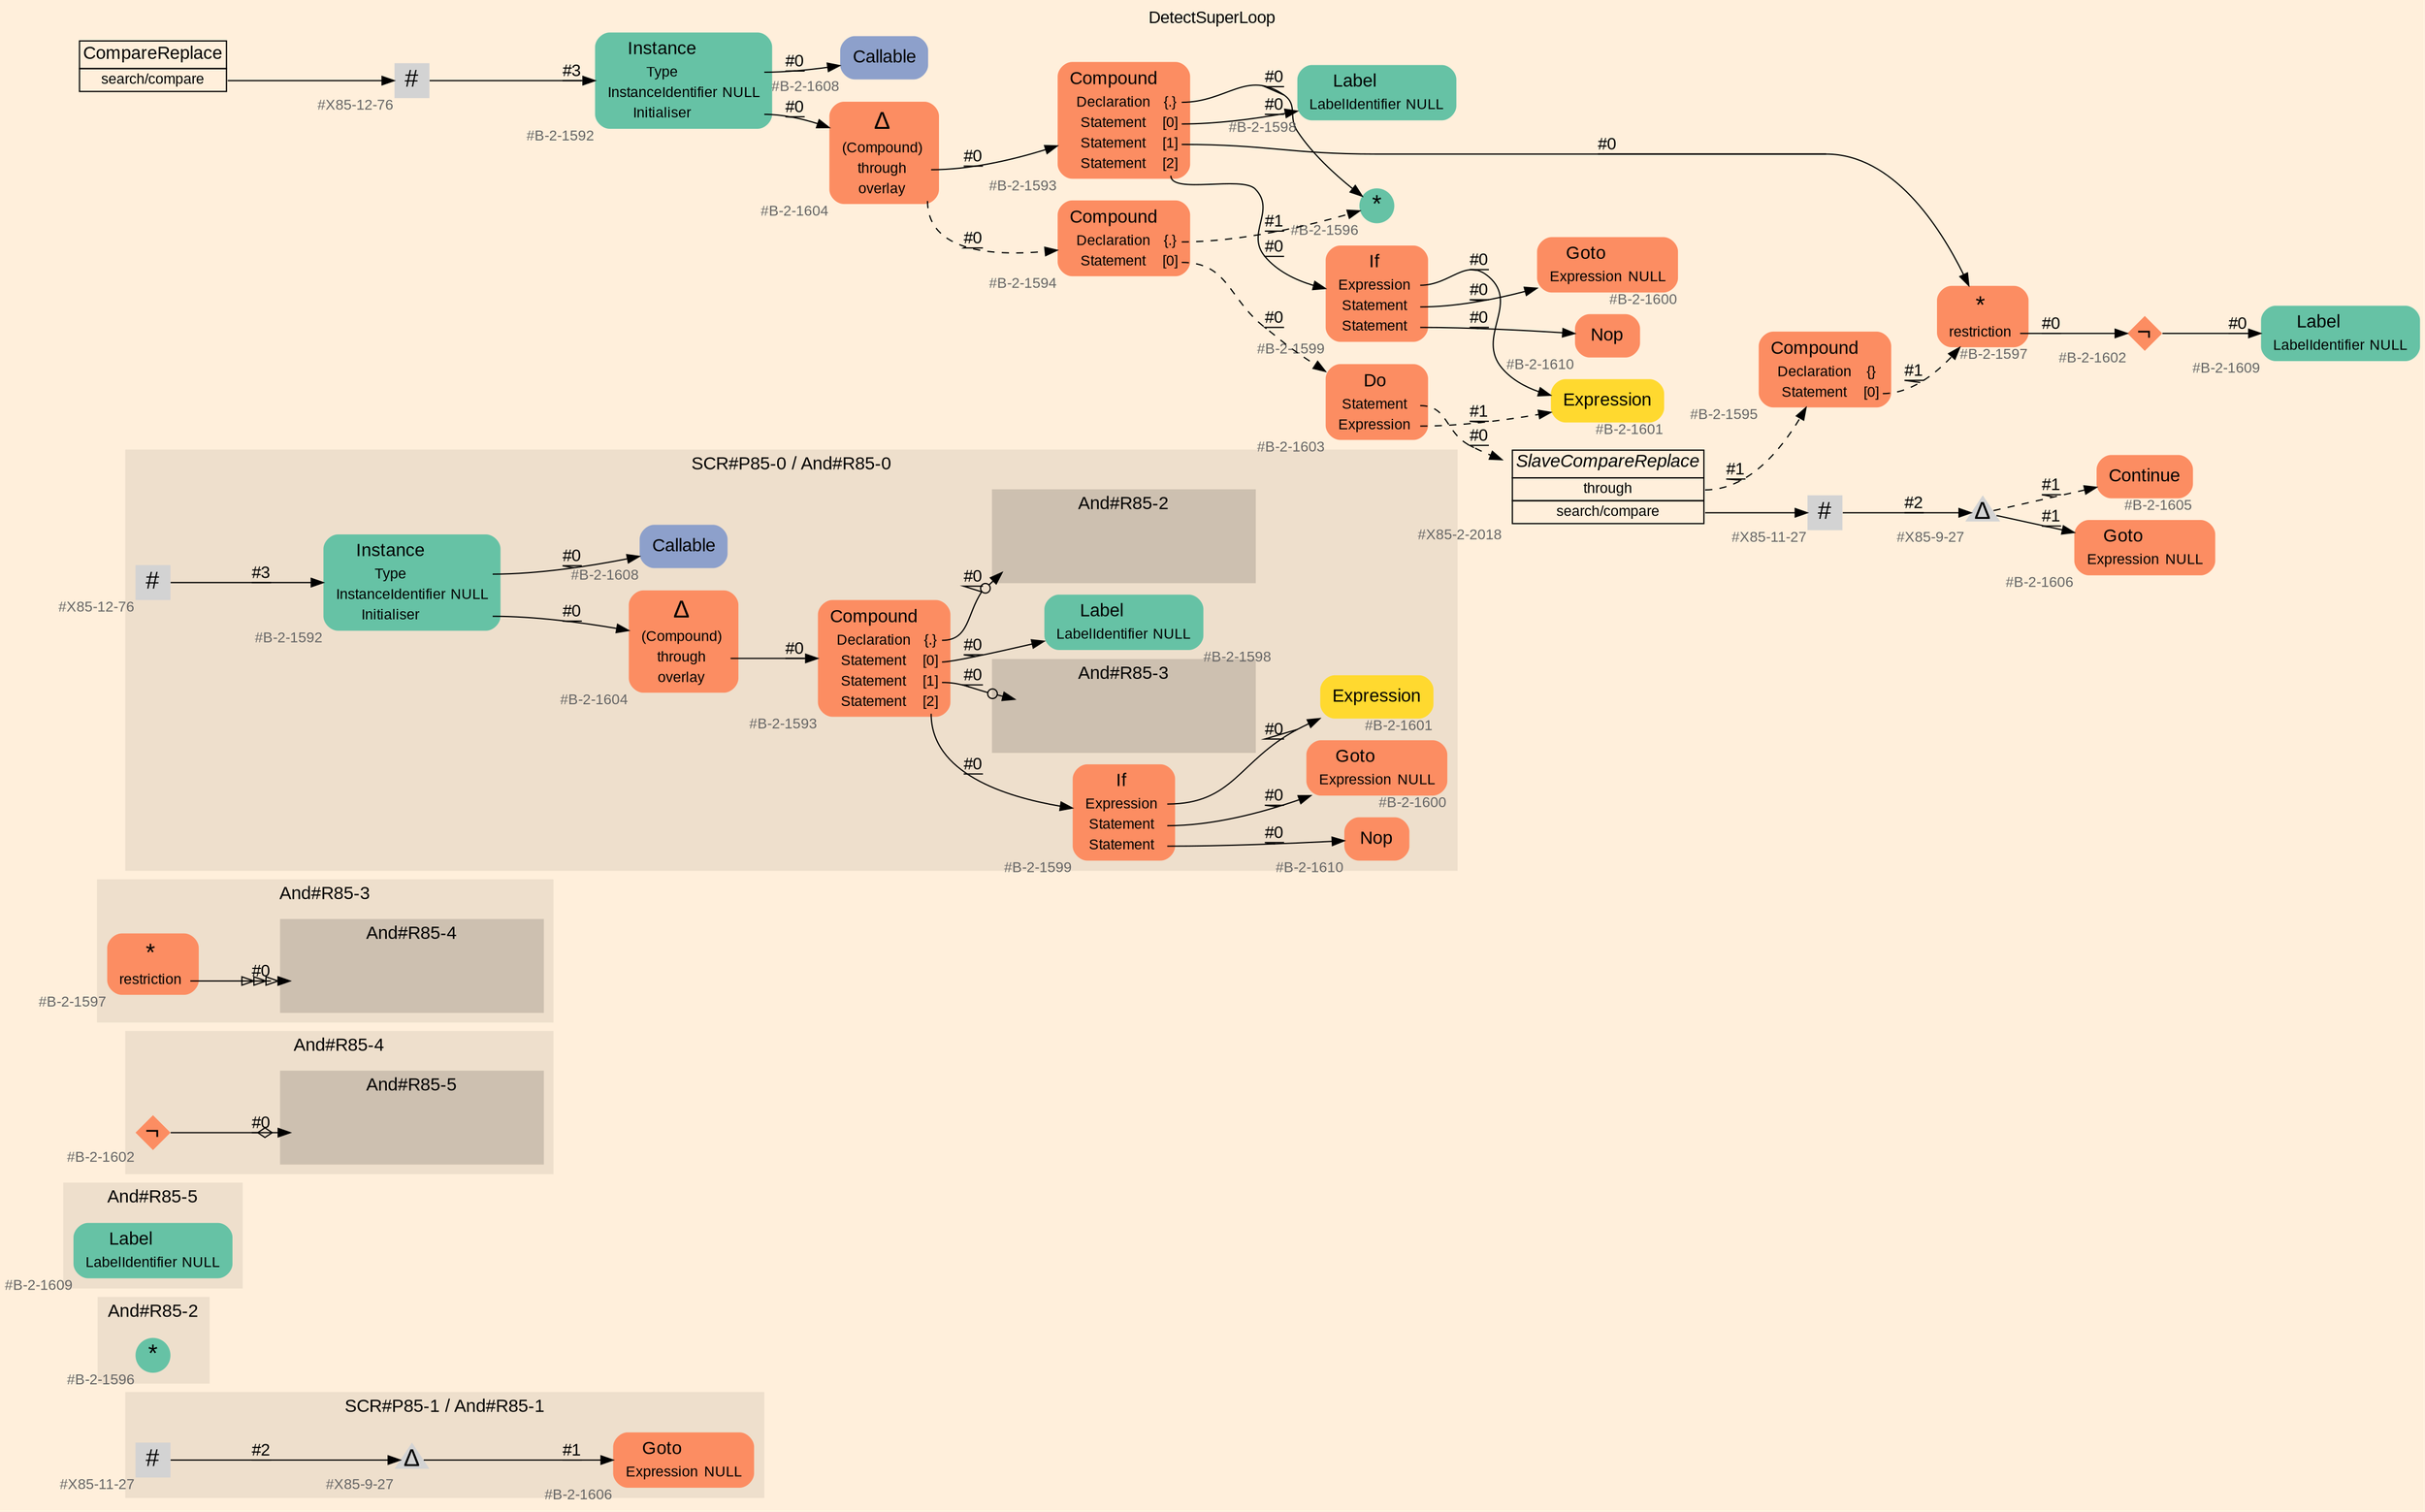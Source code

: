 digraph "DetectSuperLoop" {
label = "DetectSuperLoop"
labelloc = t
graph [
    rankdir = "LR"
    ranksep = 0.3
    bgcolor = antiquewhite1
    color = black
    fontcolor = black
    fontname = "Arial"
];
node [
    fontname = "Arial"
];
edge [
    fontname = "Arial"
];

// -------------------- figure And#R85-1 --------------------
// -------- region And#R85-1 ----------
subgraph "clusterAnd#R85-1" {
    label = "SCR#P85-1 / And#R85-1"
    style = "filled"
    color = antiquewhite2
    fontsize = "15"
    // -------- block And#R85-1/#X85-11-27 ----------
    "And#R85-1/#X85-11-27" [
        xlabel = "#X85-11-27"
        fontsize = "12"
        fontcolor = grey40
        shape = "square"
        label = <<FONT COLOR="black" POINT-SIZE="20">#</FONT>>
        style = "filled"
        penwidth = 0.0
        fixedsize = true
        width = 0.4
        height = 0.4
    ];
    
    // -------- block And#R85-1/#B-2-1606 ----------
    "And#R85-1/#B-2-1606" [
        fillcolor = "/set28/2"
        xlabel = "#B-2-1606"
        fontsize = "12"
        fontcolor = grey40
        shape = "plaintext"
        label = <<TABLE BORDER="0" CELLBORDER="0" CELLSPACING="0">
         <TR><TD><FONT COLOR="black" POINT-SIZE="15">Goto</FONT></TD></TR>
         <TR><TD><FONT COLOR="black" POINT-SIZE="12">Expression</FONT></TD><TD PORT="port0"><FONT COLOR="black" POINT-SIZE="12">NULL</FONT></TD></TR>
        </TABLE>>
        style = "rounded,filled"
    ];
    
    // -------- block And#R85-1/#X85-9-27 ----------
    "And#R85-1/#X85-9-27" [
        xlabel = "#X85-9-27"
        fontsize = "12"
        fontcolor = grey40
        shape = "triangle"
        label = <<FONT COLOR="black" POINT-SIZE="20">Δ</FONT>>
        style = "filled"
        penwidth = 0.0
        fixedsize = true
        width = 0.4
        height = 0.4
    ];
    
}

"And#R85-1/#X85-11-27" -> "And#R85-1/#X85-9-27" [
    label = "#2"
    decorate = true
    color = black
    fontcolor = black
];

"And#R85-1/#X85-9-27" -> "And#R85-1/#B-2-1606" [
    label = "#1"
    decorate = true
    color = black
    fontcolor = black
];


// -------------------- figure And#R85-2 --------------------
// -------- region And#R85-2 ----------
subgraph "clusterAnd#R85-2" {
    label = "And#R85-2"
    style = "filled"
    color = antiquewhite2
    fontsize = "15"
    // -------- block And#R85-2/#B-2-1596 ----------
    "And#R85-2/#B-2-1596" [
        fillcolor = "/set28/1"
        xlabel = "#B-2-1596"
        fontsize = "12"
        fontcolor = grey40
        shape = "circle"
        label = <<FONT COLOR="black" POINT-SIZE="20">*</FONT>>
        style = "filled"
        penwidth = 0.0
        fixedsize = true
        width = 0.4
        height = 0.4
    ];
    
}


// -------------------- figure And#R85-5 --------------------
// -------- region And#R85-5 ----------
subgraph "clusterAnd#R85-5" {
    label = "And#R85-5"
    style = "filled"
    color = antiquewhite2
    fontsize = "15"
    // -------- block And#R85-5/#B-2-1609 ----------
    "And#R85-5/#B-2-1609" [
        fillcolor = "/set28/1"
        xlabel = "#B-2-1609"
        fontsize = "12"
        fontcolor = grey40
        shape = "plaintext"
        label = <<TABLE BORDER="0" CELLBORDER="0" CELLSPACING="0">
         <TR><TD><FONT COLOR="black" POINT-SIZE="15">Label</FONT></TD></TR>
         <TR><TD><FONT COLOR="black" POINT-SIZE="12">LabelIdentifier</FONT></TD><TD PORT="port0"><FONT COLOR="black" POINT-SIZE="12">NULL</FONT></TD></TR>
        </TABLE>>
        style = "rounded,filled"
    ];
    
}


// -------------------- figure And#R85-4 --------------------
// -------- region And#R85-4 ----------
subgraph "clusterAnd#R85-4" {
    label = "And#R85-4"
    style = "filled"
    color = antiquewhite2
    fontsize = "15"
    // -------- block And#R85-4/#B-2-1602 ----------
    "And#R85-4/#B-2-1602" [
        fillcolor = "/set28/2"
        xlabel = "#B-2-1602"
        fontsize = "12"
        fontcolor = grey40
        shape = "diamond"
        label = <<FONT COLOR="black" POINT-SIZE="20">¬</FONT>>
        style = "filled"
        penwidth = 0.0
        fixedsize = true
        width = 0.4
        height = 0.4
    ];
    
    // -------- region And#R85-4/And#R85-5 ----------
    subgraph "clusterAnd#R85-4/And#R85-5" {
        label = "And#R85-5"
        style = "filled"
        color = antiquewhite3
        fontsize = "15"
        // -------- block And#R85-4/And#R85-5/#B-2-1609 ----------
        "And#R85-4/And#R85-5/#B-2-1609" [
            fillcolor = "/set28/1"
            xlabel = "#B-2-1609"
            fontsize = "12"
            fontcolor = grey40
            shape = "none"
            style = "invisible"
        ];
        
    }
    
}

"And#R85-4/#B-2-1602" -> "And#R85-4/And#R85-5/#B-2-1609" [
    arrowhead="normalnoneodiamond"
    label = "#0"
    decorate = true
    color = black
    fontcolor = black
];


// -------------------- figure And#R85-3 --------------------
// -------- region And#R85-3 ----------
subgraph "clusterAnd#R85-3" {
    label = "And#R85-3"
    style = "filled"
    color = antiquewhite2
    fontsize = "15"
    // -------- block And#R85-3/#B-2-1597 ----------
    "And#R85-3/#B-2-1597" [
        fillcolor = "/set28/2"
        xlabel = "#B-2-1597"
        fontsize = "12"
        fontcolor = grey40
        shape = "plaintext"
        label = <<TABLE BORDER="0" CELLBORDER="0" CELLSPACING="0">
         <TR><TD><FONT COLOR="black" POINT-SIZE="20">*</FONT></TD></TR>
         <TR><TD><FONT COLOR="black" POINT-SIZE="12">restriction</FONT></TD><TD PORT="port0"></TD></TR>
        </TABLE>>
        style = "rounded,filled"
    ];
    
    // -------- region And#R85-3/And#R85-4 ----------
    subgraph "clusterAnd#R85-3/And#R85-4" {
        label = "And#R85-4"
        style = "filled"
        color = antiquewhite3
        fontsize = "15"
        // -------- block And#R85-3/And#R85-4/#B-2-1602 ----------
        "And#R85-3/And#R85-4/#B-2-1602" [
            fillcolor = "/set28/2"
            xlabel = "#B-2-1602"
            fontsize = "12"
            fontcolor = grey40
            shape = "none"
            style = "invisible"
        ];
        
    }
    
}

"And#R85-3/#B-2-1597":port0 -> "And#R85-3/And#R85-4/#B-2-1602" [
    arrowhead="normalonormalonormalonormal"
    label = "#0"
    decorate = true
    color = black
    fontcolor = black
];


// -------------------- figure And#R85-0 --------------------
// -------- region And#R85-0 ----------
subgraph "clusterAnd#R85-0" {
    label = "SCR#P85-0 / And#R85-0"
    style = "filled"
    color = antiquewhite2
    fontsize = "15"
    // -------- block And#R85-0/#B-2-1610 ----------
    "And#R85-0/#B-2-1610" [
        fillcolor = "/set28/2"
        xlabel = "#B-2-1610"
        fontsize = "12"
        fontcolor = grey40
        shape = "plaintext"
        label = <<TABLE BORDER="0" CELLBORDER="0" CELLSPACING="0">
         <TR><TD><FONT COLOR="black" POINT-SIZE="15">Nop</FONT></TD></TR>
        </TABLE>>
        style = "rounded,filled"
    ];
    
    // -------- block And#R85-0/#B-2-1592 ----------
    "And#R85-0/#B-2-1592" [
        fillcolor = "/set28/1"
        xlabel = "#B-2-1592"
        fontsize = "12"
        fontcolor = grey40
        shape = "plaintext"
        label = <<TABLE BORDER="0" CELLBORDER="0" CELLSPACING="0">
         <TR><TD><FONT COLOR="black" POINT-SIZE="15">Instance</FONT></TD></TR>
         <TR><TD><FONT COLOR="black" POINT-SIZE="12">Type</FONT></TD><TD PORT="port0"></TD></TR>
         <TR><TD><FONT COLOR="black" POINT-SIZE="12">InstanceIdentifier</FONT></TD><TD PORT="port1"><FONT COLOR="black" POINT-SIZE="12">NULL</FONT></TD></TR>
         <TR><TD><FONT COLOR="black" POINT-SIZE="12">Initialiser</FONT></TD><TD PORT="port2"></TD></TR>
        </TABLE>>
        style = "rounded,filled"
    ];
    
    // -------- block And#R85-0/#B-2-1599 ----------
    "And#R85-0/#B-2-1599" [
        fillcolor = "/set28/2"
        xlabel = "#B-2-1599"
        fontsize = "12"
        fontcolor = grey40
        shape = "plaintext"
        label = <<TABLE BORDER="0" CELLBORDER="0" CELLSPACING="0">
         <TR><TD><FONT COLOR="black" POINT-SIZE="15">If</FONT></TD></TR>
         <TR><TD><FONT COLOR="black" POINT-SIZE="12">Expression</FONT></TD><TD PORT="port0"></TD></TR>
         <TR><TD><FONT COLOR="black" POINT-SIZE="12">Statement</FONT></TD><TD PORT="port1"></TD></TR>
         <TR><TD><FONT COLOR="black" POINT-SIZE="12">Statement</FONT></TD><TD PORT="port2"></TD></TR>
        </TABLE>>
        style = "rounded,filled"
    ];
    
    // -------- block And#R85-0/#X85-12-76 ----------
    "And#R85-0/#X85-12-76" [
        xlabel = "#X85-12-76"
        fontsize = "12"
        fontcolor = grey40
        shape = "square"
        label = <<FONT COLOR="black" POINT-SIZE="20">#</FONT>>
        style = "filled"
        penwidth = 0.0
        fixedsize = true
        width = 0.4
        height = 0.4
    ];
    
    // -------- block And#R85-0/#B-2-1608 ----------
    "And#R85-0/#B-2-1608" [
        fillcolor = "/set28/3"
        xlabel = "#B-2-1608"
        fontsize = "12"
        fontcolor = grey40
        shape = "plaintext"
        label = <<TABLE BORDER="0" CELLBORDER="0" CELLSPACING="0">
         <TR><TD><FONT COLOR="black" POINT-SIZE="15">Callable</FONT></TD></TR>
        </TABLE>>
        style = "rounded,filled"
    ];
    
    // -------- block And#R85-0/#B-2-1600 ----------
    "And#R85-0/#B-2-1600" [
        fillcolor = "/set28/2"
        xlabel = "#B-2-1600"
        fontsize = "12"
        fontcolor = grey40
        shape = "plaintext"
        label = <<TABLE BORDER="0" CELLBORDER="0" CELLSPACING="0">
         <TR><TD><FONT COLOR="black" POINT-SIZE="15">Goto</FONT></TD></TR>
         <TR><TD><FONT COLOR="black" POINT-SIZE="12">Expression</FONT></TD><TD PORT="port0"><FONT COLOR="black" POINT-SIZE="12">NULL</FONT></TD></TR>
        </TABLE>>
        style = "rounded,filled"
    ];
    
    // -------- block And#R85-0/#B-2-1604 ----------
    "And#R85-0/#B-2-1604" [
        fillcolor = "/set28/2"
        xlabel = "#B-2-1604"
        fontsize = "12"
        fontcolor = grey40
        shape = "plaintext"
        label = <<TABLE BORDER="0" CELLBORDER="0" CELLSPACING="0">
         <TR><TD><FONT COLOR="black" POINT-SIZE="20">Δ</FONT></TD></TR>
         <TR><TD><FONT COLOR="black" POINT-SIZE="12">(Compound)</FONT></TD><TD PORT="port0"></TD></TR>
         <TR><TD><FONT COLOR="black" POINT-SIZE="12">through</FONT></TD><TD PORT="port1"></TD></TR>
         <TR><TD><FONT COLOR="black" POINT-SIZE="12">overlay</FONT></TD><TD PORT="port2"></TD></TR>
        </TABLE>>
        style = "rounded,filled"
    ];
    
    // -------- block And#R85-0/#B-2-1598 ----------
    "And#R85-0/#B-2-1598" [
        fillcolor = "/set28/1"
        xlabel = "#B-2-1598"
        fontsize = "12"
        fontcolor = grey40
        shape = "plaintext"
        label = <<TABLE BORDER="0" CELLBORDER="0" CELLSPACING="0">
         <TR><TD><FONT COLOR="black" POINT-SIZE="15">Label</FONT></TD></TR>
         <TR><TD><FONT COLOR="black" POINT-SIZE="12">LabelIdentifier</FONT></TD><TD PORT="port0"><FONT COLOR="black" POINT-SIZE="12">NULL</FONT></TD></TR>
        </TABLE>>
        style = "rounded,filled"
    ];
    
    // -------- block And#R85-0/#B-2-1593 ----------
    "And#R85-0/#B-2-1593" [
        fillcolor = "/set28/2"
        xlabel = "#B-2-1593"
        fontsize = "12"
        fontcolor = grey40
        shape = "plaintext"
        label = <<TABLE BORDER="0" CELLBORDER="0" CELLSPACING="0">
         <TR><TD><FONT COLOR="black" POINT-SIZE="15">Compound</FONT></TD></TR>
         <TR><TD><FONT COLOR="black" POINT-SIZE="12">Declaration</FONT></TD><TD PORT="port0"><FONT COLOR="black" POINT-SIZE="12">{.}</FONT></TD></TR>
         <TR><TD><FONT COLOR="black" POINT-SIZE="12">Statement</FONT></TD><TD PORT="port1"><FONT COLOR="black" POINT-SIZE="12">[0]</FONT></TD></TR>
         <TR><TD><FONT COLOR="black" POINT-SIZE="12">Statement</FONT></TD><TD PORT="port2"><FONT COLOR="black" POINT-SIZE="12">[1]</FONT></TD></TR>
         <TR><TD><FONT COLOR="black" POINT-SIZE="12">Statement</FONT></TD><TD PORT="port3"><FONT COLOR="black" POINT-SIZE="12">[2]</FONT></TD></TR>
        </TABLE>>
        style = "rounded,filled"
    ];
    
    // -------- block And#R85-0/#B-2-1601 ----------
    "And#R85-0/#B-2-1601" [
        fillcolor = "/set28/6"
        xlabel = "#B-2-1601"
        fontsize = "12"
        fontcolor = grey40
        shape = "plaintext"
        label = <<TABLE BORDER="0" CELLBORDER="0" CELLSPACING="0">
         <TR><TD><FONT COLOR="black" POINT-SIZE="15">Expression</FONT></TD></TR>
        </TABLE>>
        style = "rounded,filled"
    ];
    
    // -------- region And#R85-0/And#R85-2 ----------
    subgraph "clusterAnd#R85-0/And#R85-2" {
        label = "And#R85-2"
        style = "filled"
        color = antiquewhite3
        fontsize = "15"
        // -------- block And#R85-0/And#R85-2/#B-2-1596 ----------
        "And#R85-0/And#R85-2/#B-2-1596" [
            fillcolor = "/set28/1"
            xlabel = "#B-2-1596"
            fontsize = "12"
            fontcolor = grey40
            shape = "none"
            style = "invisible"
        ];
        
    }
    
    // -------- region And#R85-0/And#R85-3 ----------
    subgraph "clusterAnd#R85-0/And#R85-3" {
        label = "And#R85-3"
        style = "filled"
        color = antiquewhite3
        fontsize = "15"
        // -------- block And#R85-0/And#R85-3/#B-2-1597 ----------
        "And#R85-0/And#R85-3/#B-2-1597" [
            fillcolor = "/set28/2"
            xlabel = "#B-2-1597"
            fontsize = "12"
            fontcolor = grey40
            shape = "none"
            style = "invisible"
        ];
        
    }
    
}

"And#R85-0/#B-2-1592":port0 -> "And#R85-0/#B-2-1608" [
    label = "#0"
    decorate = true
    color = black
    fontcolor = black
];

"And#R85-0/#B-2-1592":port2 -> "And#R85-0/#B-2-1604" [
    label = "#0"
    decorate = true
    color = black
    fontcolor = black
];

"And#R85-0/#B-2-1599":port0 -> "And#R85-0/#B-2-1601" [
    label = "#0"
    decorate = true
    color = black
    fontcolor = black
];

"And#R85-0/#B-2-1599":port1 -> "And#R85-0/#B-2-1600" [
    label = "#0"
    decorate = true
    color = black
    fontcolor = black
];

"And#R85-0/#B-2-1599":port2 -> "And#R85-0/#B-2-1610" [
    label = "#0"
    decorate = true
    color = black
    fontcolor = black
];

"And#R85-0/#X85-12-76" -> "And#R85-0/#B-2-1592" [
    label = "#3"
    decorate = true
    color = black
    fontcolor = black
];

"And#R85-0/#B-2-1604":port1 -> "And#R85-0/#B-2-1593" [
    label = "#0"
    decorate = true
    color = black
    fontcolor = black
];

"And#R85-0/#B-2-1593":port0 -> "And#R85-0/And#R85-2/#B-2-1596" [
    arrowhead="normalnoneodot"
    label = "#0"
    decorate = true
    color = black
    fontcolor = black
];

"And#R85-0/#B-2-1593":port1 -> "And#R85-0/#B-2-1598" [
    label = "#0"
    decorate = true
    color = black
    fontcolor = black
];

"And#R85-0/#B-2-1593":port2 -> "And#R85-0/And#R85-3/#B-2-1597" [
    arrowhead="normalnoneodot"
    label = "#0"
    decorate = true
    color = black
    fontcolor = black
];

"And#R85-0/#B-2-1593":port3 -> "And#R85-0/#B-2-1599" [
    label = "#0"
    decorate = true
    color = black
    fontcolor = black
];


// -------------------- transformation figure --------------------
// -------- block CR#X85-10-85 ----------
"CR#X85-10-85" [
    fillcolor = antiquewhite1
    fontsize = "12"
    fontcolor = grey40
    shape = "plaintext"
    label = <<TABLE BORDER="0" CELLBORDER="1" CELLSPACING="0">
     <TR><TD><FONT COLOR="black" POINT-SIZE="15">CompareReplace</FONT></TD></TR>
     <TR><TD PORT="port0"><FONT COLOR="black" POINT-SIZE="12">search/compare</FONT></TD></TR>
    </TABLE>>
    style = "filled"
    color = black
];

// -------- block #X85-12-76 ----------
"#X85-12-76" [
    xlabel = "#X85-12-76"
    fontsize = "12"
    fontcolor = grey40
    shape = "square"
    label = <<FONT COLOR="black" POINT-SIZE="20">#</FONT>>
    style = "filled"
    penwidth = 0.0
    fixedsize = true
    width = 0.4
    height = 0.4
];

// -------- block #B-2-1592 ----------
"#B-2-1592" [
    fillcolor = "/set28/1"
    xlabel = "#B-2-1592"
    fontsize = "12"
    fontcolor = grey40
    shape = "plaintext"
    label = <<TABLE BORDER="0" CELLBORDER="0" CELLSPACING="0">
     <TR><TD><FONT COLOR="black" POINT-SIZE="15">Instance</FONT></TD></TR>
     <TR><TD><FONT COLOR="black" POINT-SIZE="12">Type</FONT></TD><TD PORT="port0"></TD></TR>
     <TR><TD><FONT COLOR="black" POINT-SIZE="12">InstanceIdentifier</FONT></TD><TD PORT="port1"><FONT COLOR="black" POINT-SIZE="12">NULL</FONT></TD></TR>
     <TR><TD><FONT COLOR="black" POINT-SIZE="12">Initialiser</FONT></TD><TD PORT="port2"></TD></TR>
    </TABLE>>
    style = "rounded,filled"
];

// -------- block #B-2-1608 ----------
"#B-2-1608" [
    fillcolor = "/set28/3"
    xlabel = "#B-2-1608"
    fontsize = "12"
    fontcolor = grey40
    shape = "plaintext"
    label = <<TABLE BORDER="0" CELLBORDER="0" CELLSPACING="0">
     <TR><TD><FONT COLOR="black" POINT-SIZE="15">Callable</FONT></TD></TR>
    </TABLE>>
    style = "rounded,filled"
];

// -------- block #B-2-1604 ----------
"#B-2-1604" [
    fillcolor = "/set28/2"
    xlabel = "#B-2-1604"
    fontsize = "12"
    fontcolor = grey40
    shape = "plaintext"
    label = <<TABLE BORDER="0" CELLBORDER="0" CELLSPACING="0">
     <TR><TD><FONT COLOR="black" POINT-SIZE="20">Δ</FONT></TD></TR>
     <TR><TD><FONT COLOR="black" POINT-SIZE="12">(Compound)</FONT></TD><TD PORT="port0"></TD></TR>
     <TR><TD><FONT COLOR="black" POINT-SIZE="12">through</FONT></TD><TD PORT="port1"></TD></TR>
     <TR><TD><FONT COLOR="black" POINT-SIZE="12">overlay</FONT></TD><TD PORT="port2"></TD></TR>
    </TABLE>>
    style = "rounded,filled"
];

// -------- block #B-2-1593 ----------
"#B-2-1593" [
    fillcolor = "/set28/2"
    xlabel = "#B-2-1593"
    fontsize = "12"
    fontcolor = grey40
    shape = "plaintext"
    label = <<TABLE BORDER="0" CELLBORDER="0" CELLSPACING="0">
     <TR><TD><FONT COLOR="black" POINT-SIZE="15">Compound</FONT></TD></TR>
     <TR><TD><FONT COLOR="black" POINT-SIZE="12">Declaration</FONT></TD><TD PORT="port0"><FONT COLOR="black" POINT-SIZE="12">{.}</FONT></TD></TR>
     <TR><TD><FONT COLOR="black" POINT-SIZE="12">Statement</FONT></TD><TD PORT="port1"><FONT COLOR="black" POINT-SIZE="12">[0]</FONT></TD></TR>
     <TR><TD><FONT COLOR="black" POINT-SIZE="12">Statement</FONT></TD><TD PORT="port2"><FONT COLOR="black" POINT-SIZE="12">[1]</FONT></TD></TR>
     <TR><TD><FONT COLOR="black" POINT-SIZE="12">Statement</FONT></TD><TD PORT="port3"><FONT COLOR="black" POINT-SIZE="12">[2]</FONT></TD></TR>
    </TABLE>>
    style = "rounded,filled"
];

// -------- block #B-2-1596 ----------
"#B-2-1596" [
    fillcolor = "/set28/1"
    xlabel = "#B-2-1596"
    fontsize = "12"
    fontcolor = grey40
    shape = "circle"
    label = <<FONT COLOR="black" POINT-SIZE="20">*</FONT>>
    style = "filled"
    penwidth = 0.0
    fixedsize = true
    width = 0.4
    height = 0.4
];

// -------- block #B-2-1598 ----------
"#B-2-1598" [
    fillcolor = "/set28/1"
    xlabel = "#B-2-1598"
    fontsize = "12"
    fontcolor = grey40
    shape = "plaintext"
    label = <<TABLE BORDER="0" CELLBORDER="0" CELLSPACING="0">
     <TR><TD><FONT COLOR="black" POINT-SIZE="15">Label</FONT></TD></TR>
     <TR><TD><FONT COLOR="black" POINT-SIZE="12">LabelIdentifier</FONT></TD><TD PORT="port0"><FONT COLOR="black" POINT-SIZE="12">NULL</FONT></TD></TR>
    </TABLE>>
    style = "rounded,filled"
];

// -------- block #B-2-1597 ----------
"#B-2-1597" [
    fillcolor = "/set28/2"
    xlabel = "#B-2-1597"
    fontsize = "12"
    fontcolor = grey40
    shape = "plaintext"
    label = <<TABLE BORDER="0" CELLBORDER="0" CELLSPACING="0">
     <TR><TD><FONT COLOR="black" POINT-SIZE="20">*</FONT></TD></TR>
     <TR><TD><FONT COLOR="black" POINT-SIZE="12">restriction</FONT></TD><TD PORT="port0"></TD></TR>
    </TABLE>>
    style = "rounded,filled"
];

// -------- block #B-2-1602 ----------
"#B-2-1602" [
    fillcolor = "/set28/2"
    xlabel = "#B-2-1602"
    fontsize = "12"
    fontcolor = grey40
    shape = "diamond"
    label = <<FONT COLOR="black" POINT-SIZE="20">¬</FONT>>
    style = "filled"
    penwidth = 0.0
    fixedsize = true
    width = 0.4
    height = 0.4
];

// -------- block #B-2-1609 ----------
"#B-2-1609" [
    fillcolor = "/set28/1"
    xlabel = "#B-2-1609"
    fontsize = "12"
    fontcolor = grey40
    shape = "plaintext"
    label = <<TABLE BORDER="0" CELLBORDER="0" CELLSPACING="0">
     <TR><TD><FONT COLOR="black" POINT-SIZE="15">Label</FONT></TD></TR>
     <TR><TD><FONT COLOR="black" POINT-SIZE="12">LabelIdentifier</FONT></TD><TD PORT="port0"><FONT COLOR="black" POINT-SIZE="12">NULL</FONT></TD></TR>
    </TABLE>>
    style = "rounded,filled"
];

// -------- block #B-2-1599 ----------
"#B-2-1599" [
    fillcolor = "/set28/2"
    xlabel = "#B-2-1599"
    fontsize = "12"
    fontcolor = grey40
    shape = "plaintext"
    label = <<TABLE BORDER="0" CELLBORDER="0" CELLSPACING="0">
     <TR><TD><FONT COLOR="black" POINT-SIZE="15">If</FONT></TD></TR>
     <TR><TD><FONT COLOR="black" POINT-SIZE="12">Expression</FONT></TD><TD PORT="port0"></TD></TR>
     <TR><TD><FONT COLOR="black" POINT-SIZE="12">Statement</FONT></TD><TD PORT="port1"></TD></TR>
     <TR><TD><FONT COLOR="black" POINT-SIZE="12">Statement</FONT></TD><TD PORT="port2"></TD></TR>
    </TABLE>>
    style = "rounded,filled"
];

// -------- block #B-2-1601 ----------
"#B-2-1601" [
    fillcolor = "/set28/6"
    xlabel = "#B-2-1601"
    fontsize = "12"
    fontcolor = grey40
    shape = "plaintext"
    label = <<TABLE BORDER="0" CELLBORDER="0" CELLSPACING="0">
     <TR><TD><FONT COLOR="black" POINT-SIZE="15">Expression</FONT></TD></TR>
    </TABLE>>
    style = "rounded,filled"
];

// -------- block #B-2-1600 ----------
"#B-2-1600" [
    fillcolor = "/set28/2"
    xlabel = "#B-2-1600"
    fontsize = "12"
    fontcolor = grey40
    shape = "plaintext"
    label = <<TABLE BORDER="0" CELLBORDER="0" CELLSPACING="0">
     <TR><TD><FONT COLOR="black" POINT-SIZE="15">Goto</FONT></TD></TR>
     <TR><TD><FONT COLOR="black" POINT-SIZE="12">Expression</FONT></TD><TD PORT="port0"><FONT COLOR="black" POINT-SIZE="12">NULL</FONT></TD></TR>
    </TABLE>>
    style = "rounded,filled"
];

// -------- block #B-2-1610 ----------
"#B-2-1610" [
    fillcolor = "/set28/2"
    xlabel = "#B-2-1610"
    fontsize = "12"
    fontcolor = grey40
    shape = "plaintext"
    label = <<TABLE BORDER="0" CELLBORDER="0" CELLSPACING="0">
     <TR><TD><FONT COLOR="black" POINT-SIZE="15">Nop</FONT></TD></TR>
    </TABLE>>
    style = "rounded,filled"
];

// -------- block #B-2-1594 ----------
"#B-2-1594" [
    fillcolor = "/set28/2"
    xlabel = "#B-2-1594"
    fontsize = "12"
    fontcolor = grey40
    shape = "plaintext"
    label = <<TABLE BORDER="0" CELLBORDER="0" CELLSPACING="0">
     <TR><TD><FONT COLOR="black" POINT-SIZE="15">Compound</FONT></TD></TR>
     <TR><TD><FONT COLOR="black" POINT-SIZE="12">Declaration</FONT></TD><TD PORT="port0"><FONT COLOR="black" POINT-SIZE="12">{.}</FONT></TD></TR>
     <TR><TD><FONT COLOR="black" POINT-SIZE="12">Statement</FONT></TD><TD PORT="port1"><FONT COLOR="black" POINT-SIZE="12">[0]</FONT></TD></TR>
    </TABLE>>
    style = "rounded,filled"
];

// -------- block #B-2-1603 ----------
"#B-2-1603" [
    fillcolor = "/set28/2"
    xlabel = "#B-2-1603"
    fontsize = "12"
    fontcolor = grey40
    shape = "plaintext"
    label = <<TABLE BORDER="0" CELLBORDER="0" CELLSPACING="0">
     <TR><TD><FONT COLOR="black" POINT-SIZE="15">Do</FONT></TD></TR>
     <TR><TD><FONT COLOR="black" POINT-SIZE="12">Statement</FONT></TD><TD PORT="port0"></TD></TR>
     <TR><TD><FONT COLOR="black" POINT-SIZE="12">Expression</FONT></TD><TD PORT="port1"></TD></TR>
    </TABLE>>
    style = "rounded,filled"
];

// -------- block #X85-2-2018 ----------
"#X85-2-2018" [
    fillcolor = antiquewhite1
    xlabel = "#X85-2-2018"
    fontsize = "12"
    fontcolor = grey40
    shape = "plaintext"
    label = <<TABLE BORDER="0" CELLBORDER="1" CELLSPACING="0">
     <TR><TD><FONT COLOR="black" POINT-SIZE="15"><I>SlaveCompareReplace</I></FONT></TD></TR>
     <TR><TD PORT="port0"><FONT COLOR="black" POINT-SIZE="12">through</FONT></TD></TR>
     <TR><TD PORT="port1"><FONT COLOR="black" POINT-SIZE="12">search/compare</FONT></TD></TR>
    </TABLE>>
    style = "filled"
    color = black
];

// -------- block #B-2-1595 ----------
"#B-2-1595" [
    fillcolor = "/set28/2"
    xlabel = "#B-2-1595"
    fontsize = "12"
    fontcolor = grey40
    shape = "plaintext"
    label = <<TABLE BORDER="0" CELLBORDER="0" CELLSPACING="0">
     <TR><TD><FONT COLOR="black" POINT-SIZE="15">Compound</FONT></TD></TR>
     <TR><TD><FONT COLOR="black" POINT-SIZE="12">Declaration</FONT></TD><TD PORT="port0"><FONT COLOR="black" POINT-SIZE="12">{}</FONT></TD></TR>
     <TR><TD><FONT COLOR="black" POINT-SIZE="12">Statement</FONT></TD><TD PORT="port1"><FONT COLOR="black" POINT-SIZE="12">[0]</FONT></TD></TR>
    </TABLE>>
    style = "rounded,filled"
];

// -------- block #X85-11-27 ----------
"#X85-11-27" [
    xlabel = "#X85-11-27"
    fontsize = "12"
    fontcolor = grey40
    shape = "square"
    label = <<FONT COLOR="black" POINT-SIZE="20">#</FONT>>
    style = "filled"
    penwidth = 0.0
    fixedsize = true
    width = 0.4
    height = 0.4
];

// -------- block #X85-9-27 ----------
"#X85-9-27" [
    xlabel = "#X85-9-27"
    fontsize = "12"
    fontcolor = grey40
    shape = "triangle"
    label = <<FONT COLOR="black" POINT-SIZE="20">Δ</FONT>>
    style = "filled"
    penwidth = 0.0
    fixedsize = true
    width = 0.4
    height = 0.4
];

// -------- block #B-2-1606 ----------
"#B-2-1606" [
    fillcolor = "/set28/2"
    xlabel = "#B-2-1606"
    fontsize = "12"
    fontcolor = grey40
    shape = "plaintext"
    label = <<TABLE BORDER="0" CELLBORDER="0" CELLSPACING="0">
     <TR><TD><FONT COLOR="black" POINT-SIZE="15">Goto</FONT></TD></TR>
     <TR><TD><FONT COLOR="black" POINT-SIZE="12">Expression</FONT></TD><TD PORT="port0"><FONT COLOR="black" POINT-SIZE="12">NULL</FONT></TD></TR>
    </TABLE>>
    style = "rounded,filled"
];

// -------- block #B-2-1605 ----------
"#B-2-1605" [
    fillcolor = "/set28/2"
    xlabel = "#B-2-1605"
    fontsize = "12"
    fontcolor = grey40
    shape = "plaintext"
    label = <<TABLE BORDER="0" CELLBORDER="0" CELLSPACING="0">
     <TR><TD><FONT COLOR="black" POINT-SIZE="15">Continue</FONT></TD></TR>
    </TABLE>>
    style = "rounded,filled"
];

"CR#X85-10-85":port0 -> "#X85-12-76" [
    label = ""
    decorate = true
    color = black
    fontcolor = black
];

"#X85-12-76" -> "#B-2-1592" [
    label = "#3"
    decorate = true
    color = black
    fontcolor = black
];

"#B-2-1592":port0 -> "#B-2-1608" [
    label = "#0"
    decorate = true
    color = black
    fontcolor = black
];

"#B-2-1592":port2 -> "#B-2-1604" [
    label = "#0"
    decorate = true
    color = black
    fontcolor = black
];

"#B-2-1604":port1 -> "#B-2-1593" [
    label = "#0"
    decorate = true
    color = black
    fontcolor = black
];

"#B-2-1604":port2 -> "#B-2-1594" [
    style="dashed"
    label = "#0"
    decorate = true
    color = black
    fontcolor = black
];

"#B-2-1593":port0 -> "#B-2-1596" [
    label = "#0"
    decorate = true
    color = black
    fontcolor = black
];

"#B-2-1593":port1 -> "#B-2-1598" [
    label = "#0"
    decorate = true
    color = black
    fontcolor = black
];

"#B-2-1593":port2 -> "#B-2-1597" [
    label = "#0"
    decorate = true
    color = black
    fontcolor = black
];

"#B-2-1593":port3 -> "#B-2-1599" [
    label = "#0"
    decorate = true
    color = black
    fontcolor = black
];

"#B-2-1597":port0 -> "#B-2-1602" [
    label = "#0"
    decorate = true
    color = black
    fontcolor = black
];

"#B-2-1602" -> "#B-2-1609" [
    label = "#0"
    decorate = true
    color = black
    fontcolor = black
];

"#B-2-1599":port0 -> "#B-2-1601" [
    label = "#0"
    decorate = true
    color = black
    fontcolor = black
];

"#B-2-1599":port1 -> "#B-2-1600" [
    label = "#0"
    decorate = true
    color = black
    fontcolor = black
];

"#B-2-1599":port2 -> "#B-2-1610" [
    label = "#0"
    decorate = true
    color = black
    fontcolor = black
];

"#B-2-1594":port0 -> "#B-2-1596" [
    style="dashed"
    label = "#1"
    decorate = true
    color = black
    fontcolor = black
];

"#B-2-1594":port1 -> "#B-2-1603" [
    style="dashed"
    label = "#0"
    decorate = true
    color = black
    fontcolor = black
];

"#B-2-1603":port0 -> "#X85-2-2018" [
    style="dashed"
    label = "#0"
    decorate = true
    color = black
    fontcolor = black
];

"#B-2-1603":port1 -> "#B-2-1601" [
    style="dashed"
    label = "#1"
    decorate = true
    color = black
    fontcolor = black
];

"#X85-2-2018":port0 -> "#B-2-1595" [
    style="dashed"
    label = "#1"
    decorate = true
    color = black
    fontcolor = black
];

"#X85-2-2018":port1 -> "#X85-11-27" [
    label = ""
    decorate = true
    color = black
    fontcolor = black
];

"#B-2-1595":port1 -> "#B-2-1597" [
    style="dashed"
    label = "#1"
    decorate = true
    color = black
    fontcolor = black
];

"#X85-11-27" -> "#X85-9-27" [
    label = "#2"
    decorate = true
    color = black
    fontcolor = black
];

"#X85-9-27" -> "#B-2-1606" [
    label = "#1"
    decorate = true
    color = black
    fontcolor = black
];

"#X85-9-27" -> "#B-2-1605" [
    style="dashed"
    label = "#1"
    decorate = true
    color = black
    fontcolor = black
];


}
